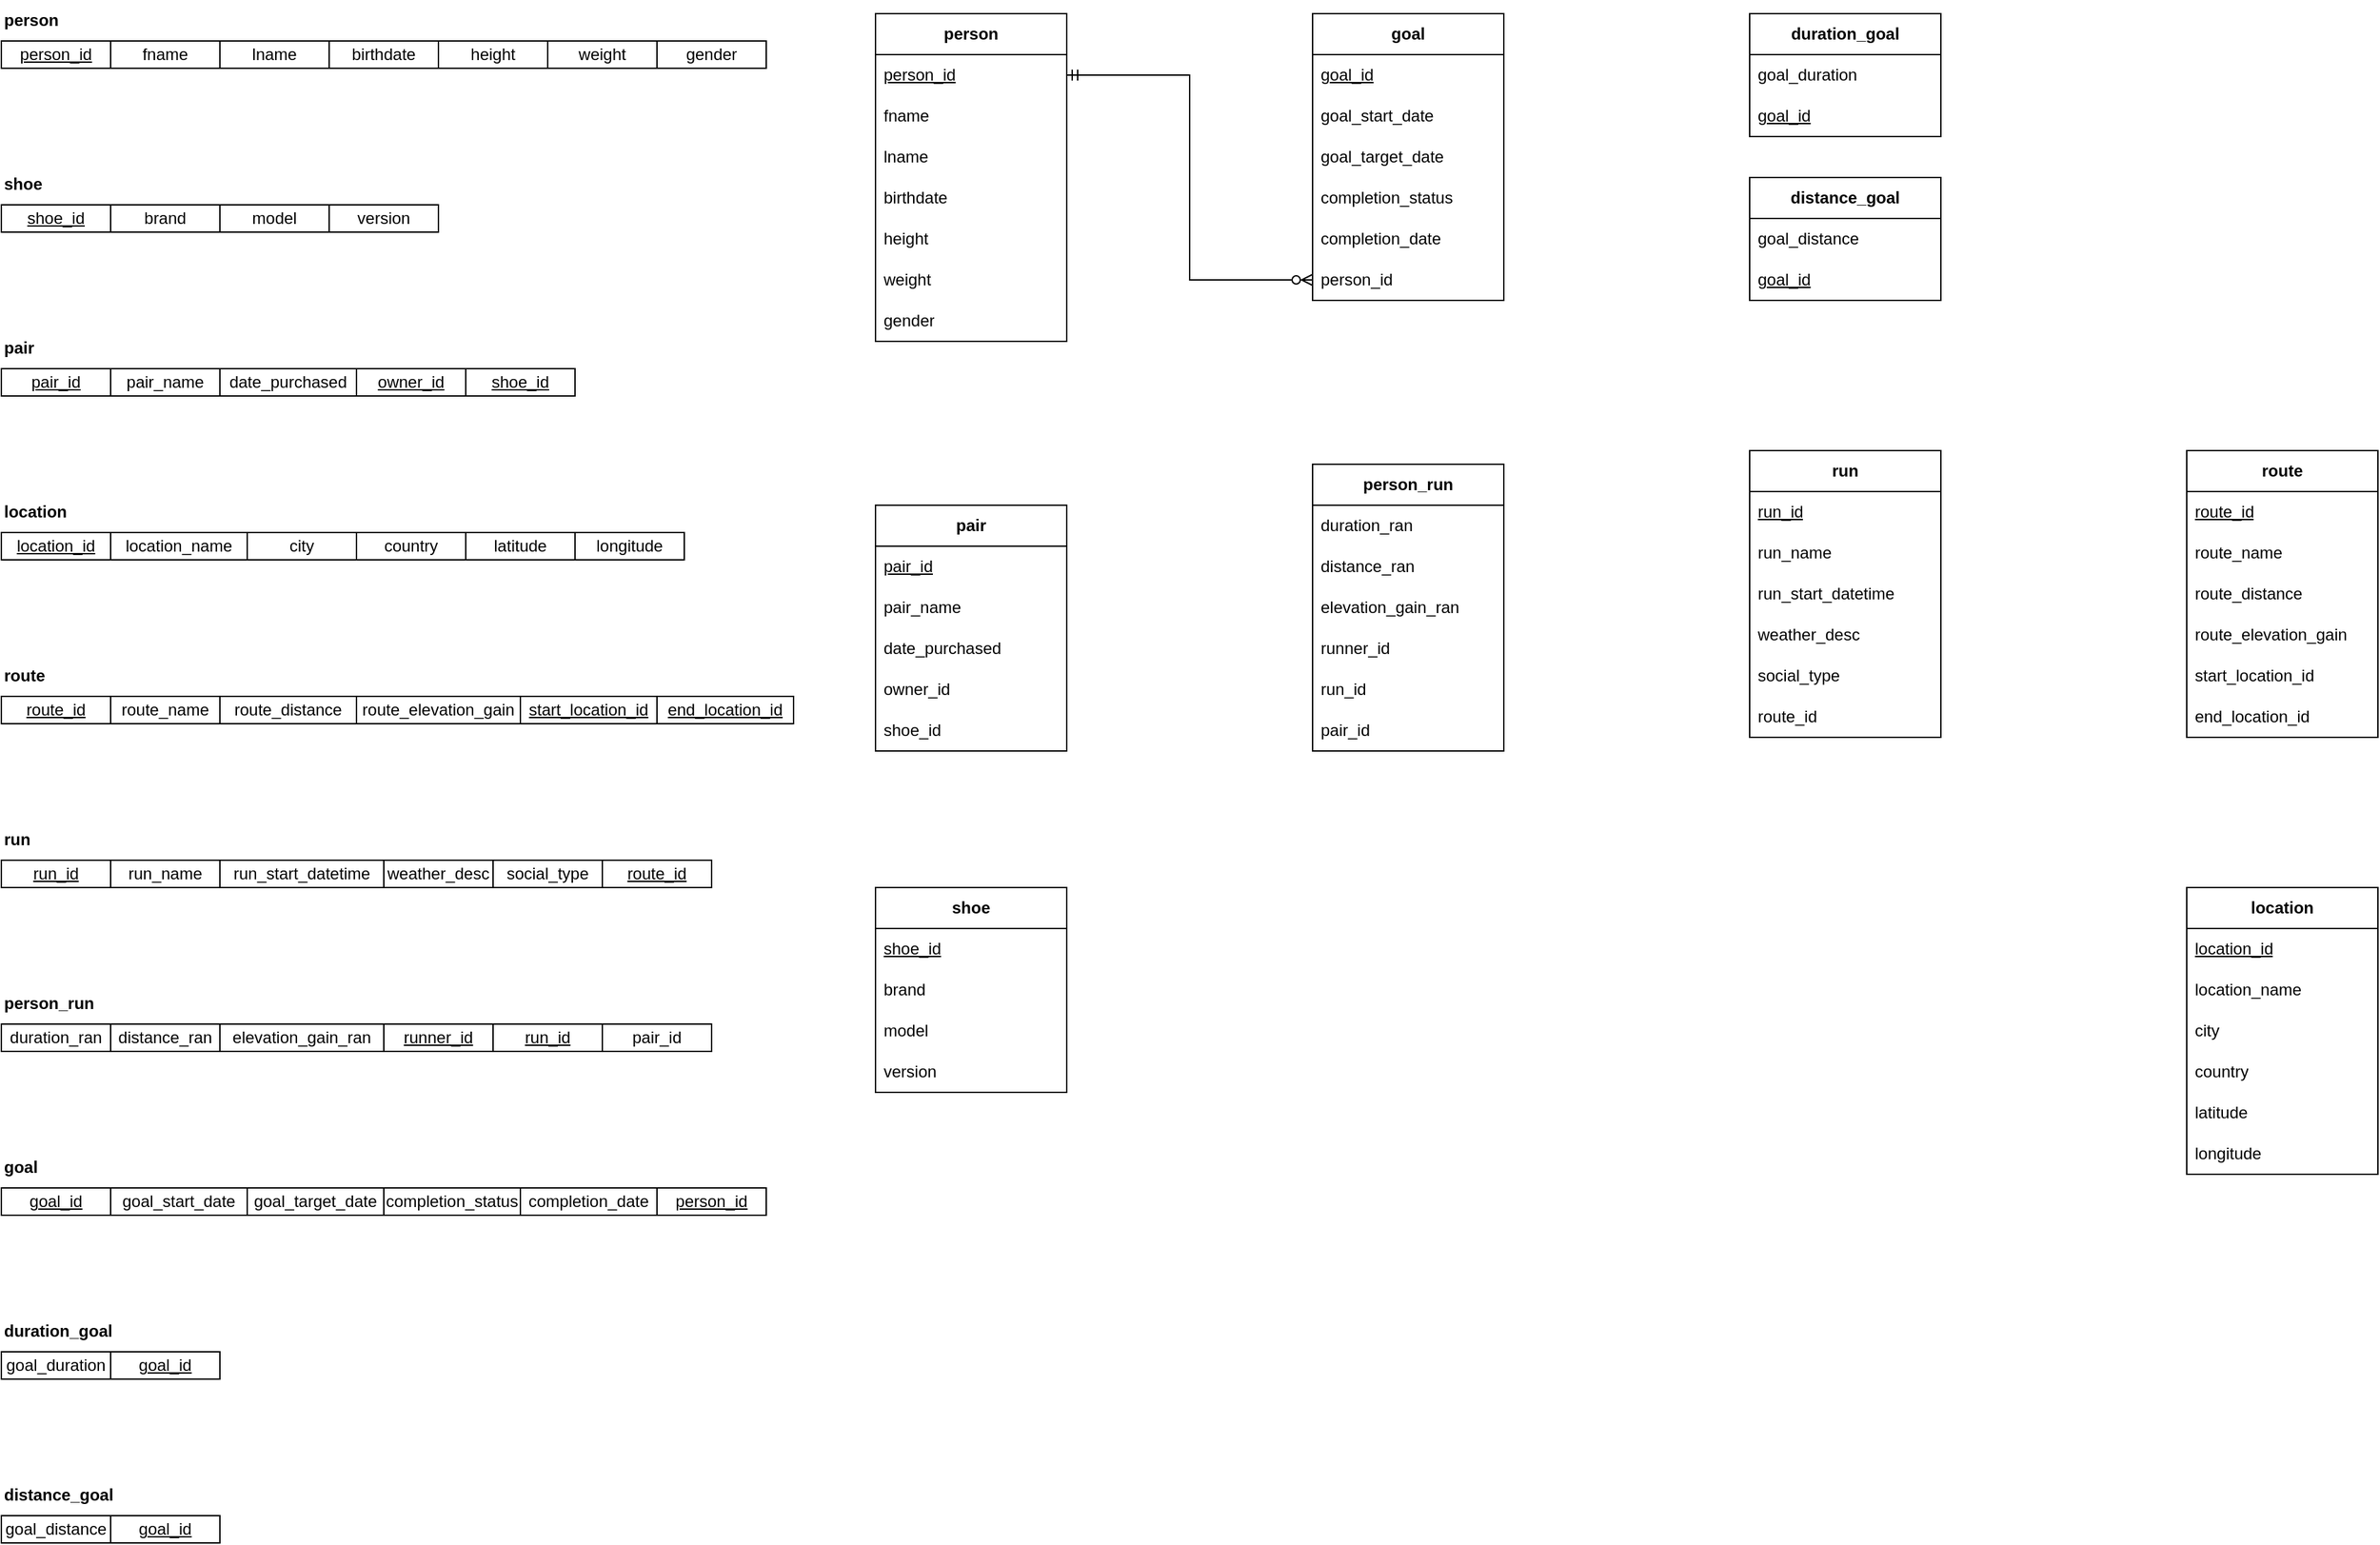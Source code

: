 <mxfile version="24.7.17">
  <diagram name="Page-1" id="NN9Ntpjx-jl_X6_2pM8p">
    <mxGraphModel dx="2049" dy="1066" grid="1" gridSize="10" guides="1" tooltips="1" connect="1" arrows="1" fold="1" page="1" pageScale="1" pageWidth="850" pageHeight="1100" math="0" shadow="0">
      <root>
        <mxCell id="0" />
        <mxCell id="1" parent="0" />
        <mxCell id="JpYg0RpFn67qtgdYz812-1" value="person" style="text;html=1;align=left;verticalAlign=middle;whiteSpace=wrap;rounded=0;fontStyle=1" parent="1" vertex="1">
          <mxGeometry x="40" y="30" width="60" height="30" as="geometry" />
        </mxCell>
        <mxCell id="JpYg0RpFn67qtgdYz812-2" value="person_id" style="rounded=0;whiteSpace=wrap;html=1;fontStyle=4" parent="1" vertex="1">
          <mxGeometry x="40" y="60" width="80" height="20" as="geometry" />
        </mxCell>
        <mxCell id="JpYg0RpFn67qtgdYz812-3" value="fname" style="rounded=0;whiteSpace=wrap;html=1;" parent="1" vertex="1">
          <mxGeometry x="120" y="60" width="80" height="20" as="geometry" />
        </mxCell>
        <mxCell id="JpYg0RpFn67qtgdYz812-4" value="lname" style="rounded=0;whiteSpace=wrap;html=1;" parent="1" vertex="1">
          <mxGeometry x="200" y="60" width="80" height="20" as="geometry" />
        </mxCell>
        <mxCell id="JpYg0RpFn67qtgdYz812-5" value="shoe" style="text;html=1;align=left;verticalAlign=middle;whiteSpace=wrap;rounded=0;fontStyle=1" parent="1" vertex="1">
          <mxGeometry x="40" y="150" width="60" height="30" as="geometry" />
        </mxCell>
        <mxCell id="JpYg0RpFn67qtgdYz812-6" value="shoe_id" style="rounded=0;whiteSpace=wrap;html=1;fontStyle=4" parent="1" vertex="1">
          <mxGeometry x="40" y="180" width="80" height="20" as="geometry" />
        </mxCell>
        <mxCell id="JpYg0RpFn67qtgdYz812-7" value="brand" style="rounded=0;whiteSpace=wrap;html=1;" parent="1" vertex="1">
          <mxGeometry x="120" y="180" width="80" height="20" as="geometry" />
        </mxCell>
        <mxCell id="JpYg0RpFn67qtgdYz812-8" value="model" style="rounded=0;whiteSpace=wrap;html=1;" parent="1" vertex="1">
          <mxGeometry x="200" y="180" width="80" height="20" as="geometry" />
        </mxCell>
        <mxCell id="JpYg0RpFn67qtgdYz812-9" value="version" style="rounded=0;whiteSpace=wrap;html=1;" parent="1" vertex="1">
          <mxGeometry x="280" y="180" width="80" height="20" as="geometry" />
        </mxCell>
        <mxCell id="JpYg0RpFn67qtgdYz812-10" value="location" style="text;html=1;align=left;verticalAlign=middle;whiteSpace=wrap;rounded=0;fontStyle=1" parent="1" vertex="1">
          <mxGeometry x="40" y="390" width="60" height="30" as="geometry" />
        </mxCell>
        <mxCell id="JpYg0RpFn67qtgdYz812-11" value="location_id" style="rounded=0;whiteSpace=wrap;html=1;fontStyle=4" parent="1" vertex="1">
          <mxGeometry x="40" y="420" width="80" height="20" as="geometry" />
        </mxCell>
        <mxCell id="JpYg0RpFn67qtgdYz812-13" value="location_name" style="rounded=0;whiteSpace=wrap;html=1;" parent="1" vertex="1">
          <mxGeometry x="120" y="420" width="100" height="20" as="geometry" />
        </mxCell>
        <mxCell id="YwOJinUkW7khNQ9SXKsT-1" value="&lt;b&gt;route&lt;/b&gt;" style="text;html=1;align=left;verticalAlign=middle;whiteSpace=wrap;rounded=0;" parent="1" vertex="1">
          <mxGeometry x="40" y="510" width="60" height="30" as="geometry" />
        </mxCell>
        <mxCell id="YwOJinUkW7khNQ9SXKsT-2" value="route_id" style="rounded=0;whiteSpace=wrap;html=1;fontStyle=4" parent="1" vertex="1">
          <mxGeometry x="40" y="540" width="80" height="20" as="geometry" />
        </mxCell>
        <mxCell id="YwOJinUkW7khNQ9SXKsT-4" value="route_name" style="rounded=0;whiteSpace=wrap;html=1;" parent="1" vertex="1">
          <mxGeometry x="120" y="540" width="80" height="20" as="geometry" />
        </mxCell>
        <mxCell id="YwOJinUkW7khNQ9SXKsT-7" value="&lt;b&gt;run&lt;/b&gt;" style="text;html=1;align=left;verticalAlign=middle;whiteSpace=wrap;rounded=0;" parent="1" vertex="1">
          <mxGeometry x="40" y="630" width="60" height="30" as="geometry" />
        </mxCell>
        <mxCell id="YwOJinUkW7khNQ9SXKsT-8" value="run_id" style="rounded=0;whiteSpace=wrap;html=1;fontStyle=4" parent="1" vertex="1">
          <mxGeometry x="40" y="660" width="80" height="20" as="geometry" />
        </mxCell>
        <mxCell id="YwOJinUkW7khNQ9SXKsT-22" value="goal" style="text;html=1;align=left;verticalAlign=middle;whiteSpace=wrap;rounded=0;fontStyle=1" parent="1" vertex="1">
          <mxGeometry x="40" y="870" width="60" height="30" as="geometry" />
        </mxCell>
        <mxCell id="YwOJinUkW7khNQ9SXKsT-23" value="goal_id" style="rounded=0;whiteSpace=wrap;html=1;fontStyle=4" parent="1" vertex="1">
          <mxGeometry x="40" y="900" width="80" height="20" as="geometry" />
        </mxCell>
        <mxCell id="YwOJinUkW7khNQ9SXKsT-24" value="goal_start_date" style="rounded=0;whiteSpace=wrap;html=1;" parent="1" vertex="1">
          <mxGeometry x="120" y="900" width="100" height="20" as="geometry" />
        </mxCell>
        <mxCell id="YwOJinUkW7khNQ9SXKsT-63" value="&lt;span style=&quot;font-weight: normal;&quot;&gt;city&lt;/span&gt;" style="rounded=0;whiteSpace=wrap;html=1;fontStyle=1" parent="1" vertex="1">
          <mxGeometry x="220" y="420" width="80" height="20" as="geometry" />
        </mxCell>
        <mxCell id="O5MvObBQWpqz5zzde_0Z-1" value="route_distance" style="rounded=0;whiteSpace=wrap;html=1;" parent="1" vertex="1">
          <mxGeometry x="200" y="540" width="100" height="20" as="geometry" />
        </mxCell>
        <mxCell id="O5MvObBQWpqz5zzde_0Z-3" value="run_name" style="rounded=0;whiteSpace=wrap;html=1;" parent="1" vertex="1">
          <mxGeometry x="120" y="660" width="80" height="20" as="geometry" />
        </mxCell>
        <mxCell id="O5MvObBQWpqz5zzde_0Z-4" value="run_start_datetime" style="rounded=0;whiteSpace=wrap;html=1;" parent="1" vertex="1">
          <mxGeometry x="200" y="660" width="120" height="20" as="geometry" />
        </mxCell>
        <mxCell id="O5MvObBQWpqz5zzde_0Z-5" value="weather_desc" style="rounded=0;whiteSpace=wrap;html=1;" parent="1" vertex="1">
          <mxGeometry x="320" y="660" width="80" height="20" as="geometry" />
        </mxCell>
        <mxCell id="O5MvObBQWpqz5zzde_0Z-6" value="social_type" style="rounded=0;whiteSpace=wrap;html=1;" parent="1" vertex="1">
          <mxGeometry x="400" y="660" width="80" height="20" as="geometry" />
        </mxCell>
        <mxCell id="ccHjg_WogXdy7Ny5kwlw-1" value="birthdate" style="rounded=0;whiteSpace=wrap;html=1;" parent="1" vertex="1">
          <mxGeometry x="280" y="60" width="80" height="20" as="geometry" />
        </mxCell>
        <mxCell id="ccHjg_WogXdy7Ny5kwlw-2" value="height" style="rounded=0;whiteSpace=wrap;html=1;" parent="1" vertex="1">
          <mxGeometry x="360" y="60" width="80" height="20" as="geometry" />
        </mxCell>
        <mxCell id="ccHjg_WogXdy7Ny5kwlw-3" value="weight" style="rounded=0;whiteSpace=wrap;html=1;" parent="1" vertex="1">
          <mxGeometry x="440" y="60" width="80" height="20" as="geometry" />
        </mxCell>
        <mxCell id="ccHjg_WogXdy7Ny5kwlw-4" value="gender" style="rounded=0;whiteSpace=wrap;html=1;" parent="1" vertex="1">
          <mxGeometry x="520" y="60" width="80" height="20" as="geometry" />
        </mxCell>
        <mxCell id="ccHjg_WogXdy7Ny5kwlw-11" value="pair" style="text;html=1;align=left;verticalAlign=middle;whiteSpace=wrap;rounded=0;fontStyle=1" parent="1" vertex="1">
          <mxGeometry x="40" y="270" width="60" height="30" as="geometry" />
        </mxCell>
        <mxCell id="ccHjg_WogXdy7Ny5kwlw-12" value="pair_id" style="rounded=0;whiteSpace=wrap;html=1;fontStyle=4" parent="1" vertex="1">
          <mxGeometry x="40" y="300" width="80" height="20" as="geometry" />
        </mxCell>
        <mxCell id="ccHjg_WogXdy7Ny5kwlw-13" value="pair_name" style="rounded=0;whiteSpace=wrap;html=1;" parent="1" vertex="1">
          <mxGeometry x="120" y="300" width="80" height="20" as="geometry" />
        </mxCell>
        <mxCell id="ccHjg_WogXdy7Ny5kwlw-14" value="date_purchased" style="rounded=0;whiteSpace=wrap;html=1;" parent="1" vertex="1">
          <mxGeometry x="200" y="300" width="100" height="20" as="geometry" />
        </mxCell>
        <mxCell id="ccHjg_WogXdy7Ny5kwlw-16" value="&lt;span style=&quot;font-weight: normal;&quot;&gt;country&lt;/span&gt;" style="rounded=0;whiteSpace=wrap;html=1;fontStyle=1" parent="1" vertex="1">
          <mxGeometry x="300" y="420" width="80" height="20" as="geometry" />
        </mxCell>
        <mxCell id="ccHjg_WogXdy7Ny5kwlw-17" value="&lt;span style=&quot;font-weight: normal;&quot;&gt;latitude&lt;/span&gt;" style="rounded=0;whiteSpace=wrap;html=1;fontStyle=1" parent="1" vertex="1">
          <mxGeometry x="380" y="420" width="80" height="20" as="geometry" />
        </mxCell>
        <mxCell id="ccHjg_WogXdy7Ny5kwlw-18" value="&lt;span style=&quot;font-weight: normal;&quot;&gt;longitude&lt;/span&gt;" style="rounded=0;whiteSpace=wrap;html=1;fontStyle=1" parent="1" vertex="1">
          <mxGeometry x="460" y="420" width="80" height="20" as="geometry" />
        </mxCell>
        <mxCell id="ccHjg_WogXdy7Ny5kwlw-19" value="route_elevation_gain" style="rounded=0;whiteSpace=wrap;html=1;" parent="1" vertex="1">
          <mxGeometry x="300" y="540" width="120" height="20" as="geometry" />
        </mxCell>
        <mxCell id="Qnsn0fsgNT4o-6MiFdot-1" value="&lt;b&gt;person_run&lt;/b&gt;" style="text;html=1;align=left;verticalAlign=middle;whiteSpace=wrap;rounded=0;" vertex="1" parent="1">
          <mxGeometry x="40" y="750" width="60" height="30" as="geometry" />
        </mxCell>
        <mxCell id="Qnsn0fsgNT4o-6MiFdot-2" value="duration_ran" style="rounded=0;whiteSpace=wrap;html=1;fontStyle=0" vertex="1" parent="1">
          <mxGeometry x="40" y="780" width="80" height="20" as="geometry" />
        </mxCell>
        <mxCell id="Qnsn0fsgNT4o-6MiFdot-3" value="distance_ran" style="rounded=0;whiteSpace=wrap;html=1;" vertex="1" parent="1">
          <mxGeometry x="120" y="780" width="80" height="20" as="geometry" />
        </mxCell>
        <mxCell id="Qnsn0fsgNT4o-6MiFdot-4" value="elevation_gain_ran" style="rounded=0;whiteSpace=wrap;html=1;" vertex="1" parent="1">
          <mxGeometry x="200" y="780" width="120" height="20" as="geometry" />
        </mxCell>
        <mxCell id="Qnsn0fsgNT4o-6MiFdot-7" value="goal_target_date" style="rounded=0;whiteSpace=wrap;html=1;" vertex="1" parent="1">
          <mxGeometry x="220" y="900" width="100" height="20" as="geometry" />
        </mxCell>
        <mxCell id="Qnsn0fsgNT4o-6MiFdot-9" value="completion_status" style="rounded=0;whiteSpace=wrap;html=1;" vertex="1" parent="1">
          <mxGeometry x="320" y="900" width="100" height="20" as="geometry" />
        </mxCell>
        <mxCell id="Qnsn0fsgNT4o-6MiFdot-10" value="completion_date" style="rounded=0;whiteSpace=wrap;html=1;" vertex="1" parent="1">
          <mxGeometry x="420" y="900" width="100" height="20" as="geometry" />
        </mxCell>
        <mxCell id="Qnsn0fsgNT4o-6MiFdot-11" value="&lt;b&gt;duration_goal&lt;/b&gt;" style="text;html=1;align=left;verticalAlign=middle;whiteSpace=wrap;rounded=0;" vertex="1" parent="1">
          <mxGeometry x="40" y="990" width="60" height="30" as="geometry" />
        </mxCell>
        <mxCell id="Qnsn0fsgNT4o-6MiFdot-12" value="goal_duration" style="rounded=0;whiteSpace=wrap;html=1;fontStyle=0" vertex="1" parent="1">
          <mxGeometry x="40" y="1020" width="80" height="20" as="geometry" />
        </mxCell>
        <mxCell id="Qnsn0fsgNT4o-6MiFdot-15" value="&lt;b&gt;distance_goal&lt;/b&gt;" style="text;html=1;align=left;verticalAlign=middle;whiteSpace=wrap;rounded=0;" vertex="1" parent="1">
          <mxGeometry x="40" y="1110" width="60" height="30" as="geometry" />
        </mxCell>
        <mxCell id="Qnsn0fsgNT4o-6MiFdot-16" value="goal_distance" style="rounded=0;whiteSpace=wrap;html=1;fontStyle=0" vertex="1" parent="1">
          <mxGeometry x="40" y="1140" width="80" height="20" as="geometry" />
        </mxCell>
        <mxCell id="Qnsn0fsgNT4o-6MiFdot-17" value="owner_id" style="rounded=0;whiteSpace=wrap;html=1;fontStyle=4" vertex="1" parent="1">
          <mxGeometry x="300" y="300" width="80" height="20" as="geometry" />
        </mxCell>
        <mxCell id="Qnsn0fsgNT4o-6MiFdot-18" value="shoe_id" style="rounded=0;whiteSpace=wrap;html=1;fontStyle=4" vertex="1" parent="1">
          <mxGeometry x="380" y="300" width="80" height="20" as="geometry" />
        </mxCell>
        <mxCell id="Qnsn0fsgNT4o-6MiFdot-19" value="runner_id" style="rounded=0;whiteSpace=wrap;html=1;fontStyle=4" vertex="1" parent="1">
          <mxGeometry x="320" y="780" width="80" height="20" as="geometry" />
        </mxCell>
        <mxCell id="Qnsn0fsgNT4o-6MiFdot-20" value="run_id" style="rounded=0;whiteSpace=wrap;html=1;fontStyle=4" vertex="1" parent="1">
          <mxGeometry x="400" y="780" width="80" height="20" as="geometry" />
        </mxCell>
        <mxCell id="Qnsn0fsgNT4o-6MiFdot-21" value="pair_id" style="rounded=0;whiteSpace=wrap;html=1;fontStyle=0" vertex="1" parent="1">
          <mxGeometry x="480" y="780" width="80" height="20" as="geometry" />
        </mxCell>
        <mxCell id="Qnsn0fsgNT4o-6MiFdot-22" value="person_id" style="rounded=0;whiteSpace=wrap;html=1;fontStyle=4" vertex="1" parent="1">
          <mxGeometry x="520" y="900" width="80" height="20" as="geometry" />
        </mxCell>
        <mxCell id="Qnsn0fsgNT4o-6MiFdot-23" value="goal_id" style="rounded=0;whiteSpace=wrap;html=1;fontStyle=4" vertex="1" parent="1">
          <mxGeometry x="120" y="1020" width="80" height="20" as="geometry" />
        </mxCell>
        <mxCell id="Qnsn0fsgNT4o-6MiFdot-24" value="goal_id" style="rounded=0;whiteSpace=wrap;html=1;fontStyle=4" vertex="1" parent="1">
          <mxGeometry x="120" y="1140" width="80" height="20" as="geometry" />
        </mxCell>
        <mxCell id="Qnsn0fsgNT4o-6MiFdot-25" value="start_location_id" style="rounded=0;whiteSpace=wrap;html=1;fontStyle=4" vertex="1" parent="1">
          <mxGeometry x="420" y="540" width="100" height="20" as="geometry" />
        </mxCell>
        <mxCell id="Qnsn0fsgNT4o-6MiFdot-27" value="end_location_id" style="rounded=0;whiteSpace=wrap;html=1;fontStyle=4" vertex="1" parent="1">
          <mxGeometry x="520" y="540" width="100" height="20" as="geometry" />
        </mxCell>
        <mxCell id="Qnsn0fsgNT4o-6MiFdot-28" value="route_id" style="rounded=0;whiteSpace=wrap;html=1;fontStyle=4" vertex="1" parent="1">
          <mxGeometry x="480" y="660" width="80" height="20" as="geometry" />
        </mxCell>
        <mxCell id="Qnsn0fsgNT4o-6MiFdot-32" value="&lt;b&gt;person&lt;/b&gt;" style="swimlane;fontStyle=0;childLayout=stackLayout;horizontal=1;startSize=30;horizontalStack=0;resizeParent=1;resizeParentMax=0;resizeLast=0;collapsible=1;marginBottom=0;whiteSpace=wrap;html=1;" vertex="1" parent="1">
          <mxGeometry x="680" y="40" width="140" height="240" as="geometry" />
        </mxCell>
        <mxCell id="Qnsn0fsgNT4o-6MiFdot-33" value="person_id" style="text;strokeColor=none;fillColor=none;align=left;verticalAlign=middle;spacingLeft=4;spacingRight=4;overflow=hidden;points=[[0,0.5],[1,0.5]];portConstraint=eastwest;rotatable=0;whiteSpace=wrap;html=1;fontStyle=4" vertex="1" parent="Qnsn0fsgNT4o-6MiFdot-32">
          <mxGeometry y="30" width="140" height="30" as="geometry" />
        </mxCell>
        <mxCell id="Qnsn0fsgNT4o-6MiFdot-34" value="fname" style="text;strokeColor=none;fillColor=none;align=left;verticalAlign=middle;spacingLeft=4;spacingRight=4;overflow=hidden;points=[[0,0.5],[1,0.5]];portConstraint=eastwest;rotatable=0;whiteSpace=wrap;html=1;" vertex="1" parent="Qnsn0fsgNT4o-6MiFdot-32">
          <mxGeometry y="60" width="140" height="30" as="geometry" />
        </mxCell>
        <mxCell id="Qnsn0fsgNT4o-6MiFdot-35" value="lname" style="text;strokeColor=none;fillColor=none;align=left;verticalAlign=middle;spacingLeft=4;spacingRight=4;overflow=hidden;points=[[0,0.5],[1,0.5]];portConstraint=eastwest;rotatable=0;whiteSpace=wrap;html=1;" vertex="1" parent="Qnsn0fsgNT4o-6MiFdot-32">
          <mxGeometry y="90" width="140" height="30" as="geometry" />
        </mxCell>
        <mxCell id="Qnsn0fsgNT4o-6MiFdot-36" value="birthdate" style="text;strokeColor=none;fillColor=none;align=left;verticalAlign=middle;spacingLeft=4;spacingRight=4;overflow=hidden;points=[[0,0.5],[1,0.5]];portConstraint=eastwest;rotatable=0;whiteSpace=wrap;html=1;" vertex="1" parent="Qnsn0fsgNT4o-6MiFdot-32">
          <mxGeometry y="120" width="140" height="30" as="geometry" />
        </mxCell>
        <mxCell id="Qnsn0fsgNT4o-6MiFdot-37" value="height" style="text;strokeColor=none;fillColor=none;align=left;verticalAlign=middle;spacingLeft=4;spacingRight=4;overflow=hidden;points=[[0,0.5],[1,0.5]];portConstraint=eastwest;rotatable=0;whiteSpace=wrap;html=1;" vertex="1" parent="Qnsn0fsgNT4o-6MiFdot-32">
          <mxGeometry y="150" width="140" height="30" as="geometry" />
        </mxCell>
        <mxCell id="Qnsn0fsgNT4o-6MiFdot-38" value="weight" style="text;strokeColor=none;fillColor=none;align=left;verticalAlign=middle;spacingLeft=4;spacingRight=4;overflow=hidden;points=[[0,0.5],[1,0.5]];portConstraint=eastwest;rotatable=0;whiteSpace=wrap;html=1;" vertex="1" parent="Qnsn0fsgNT4o-6MiFdot-32">
          <mxGeometry y="180" width="140" height="30" as="geometry" />
        </mxCell>
        <mxCell id="Qnsn0fsgNT4o-6MiFdot-39" value="gender" style="text;strokeColor=none;fillColor=none;align=left;verticalAlign=middle;spacingLeft=4;spacingRight=4;overflow=hidden;points=[[0,0.5],[1,0.5]];portConstraint=eastwest;rotatable=0;whiteSpace=wrap;html=1;" vertex="1" parent="Qnsn0fsgNT4o-6MiFdot-32">
          <mxGeometry y="210" width="140" height="30" as="geometry" />
        </mxCell>
        <mxCell id="Qnsn0fsgNT4o-6MiFdot-40" value="&lt;b&gt;shoe&lt;/b&gt;" style="swimlane;fontStyle=0;childLayout=stackLayout;horizontal=1;startSize=30;horizontalStack=0;resizeParent=1;resizeParentMax=0;resizeLast=0;collapsible=1;marginBottom=0;whiteSpace=wrap;html=1;" vertex="1" parent="1">
          <mxGeometry x="680" y="680" width="140" height="150" as="geometry" />
        </mxCell>
        <mxCell id="Qnsn0fsgNT4o-6MiFdot-41" value="shoe_id" style="text;strokeColor=none;fillColor=none;align=left;verticalAlign=middle;spacingLeft=4;spacingRight=4;overflow=hidden;points=[[0,0.5],[1,0.5]];portConstraint=eastwest;rotatable=0;whiteSpace=wrap;html=1;fontStyle=4" vertex="1" parent="Qnsn0fsgNT4o-6MiFdot-40">
          <mxGeometry y="30" width="140" height="30" as="geometry" />
        </mxCell>
        <mxCell id="Qnsn0fsgNT4o-6MiFdot-42" value="brand" style="text;strokeColor=none;fillColor=none;align=left;verticalAlign=middle;spacingLeft=4;spacingRight=4;overflow=hidden;points=[[0,0.5],[1,0.5]];portConstraint=eastwest;rotatable=0;whiteSpace=wrap;html=1;" vertex="1" parent="Qnsn0fsgNT4o-6MiFdot-40">
          <mxGeometry y="60" width="140" height="30" as="geometry" />
        </mxCell>
        <mxCell id="Qnsn0fsgNT4o-6MiFdot-43" value="model" style="text;strokeColor=none;fillColor=none;align=left;verticalAlign=middle;spacingLeft=4;spacingRight=4;overflow=hidden;points=[[0,0.5],[1,0.5]];portConstraint=eastwest;rotatable=0;whiteSpace=wrap;html=1;" vertex="1" parent="Qnsn0fsgNT4o-6MiFdot-40">
          <mxGeometry y="90" width="140" height="30" as="geometry" />
        </mxCell>
        <mxCell id="Qnsn0fsgNT4o-6MiFdot-44" value="version" style="text;strokeColor=none;fillColor=none;align=left;verticalAlign=middle;spacingLeft=4;spacingRight=4;overflow=hidden;points=[[0,0.5],[1,0.5]];portConstraint=eastwest;rotatable=0;whiteSpace=wrap;html=1;" vertex="1" parent="Qnsn0fsgNT4o-6MiFdot-40">
          <mxGeometry y="120" width="140" height="30" as="geometry" />
        </mxCell>
        <mxCell id="Qnsn0fsgNT4o-6MiFdot-48" value="&lt;b&gt;pair&lt;/b&gt;" style="swimlane;fontStyle=0;childLayout=stackLayout;horizontal=1;startSize=30;horizontalStack=0;resizeParent=1;resizeParentMax=0;resizeLast=0;collapsible=1;marginBottom=0;whiteSpace=wrap;html=1;" vertex="1" parent="1">
          <mxGeometry x="680" y="400" width="140" height="180" as="geometry" />
        </mxCell>
        <mxCell id="Qnsn0fsgNT4o-6MiFdot-49" value="pair_id" style="text;strokeColor=none;fillColor=none;align=left;verticalAlign=middle;spacingLeft=4;spacingRight=4;overflow=hidden;points=[[0,0.5],[1,0.5]];portConstraint=eastwest;rotatable=0;whiteSpace=wrap;html=1;fontStyle=4" vertex="1" parent="Qnsn0fsgNT4o-6MiFdot-48">
          <mxGeometry y="30" width="140" height="30" as="geometry" />
        </mxCell>
        <mxCell id="Qnsn0fsgNT4o-6MiFdot-50" value="pair_name" style="text;strokeColor=none;fillColor=none;align=left;verticalAlign=middle;spacingLeft=4;spacingRight=4;overflow=hidden;points=[[0,0.5],[1,0.5]];portConstraint=eastwest;rotatable=0;whiteSpace=wrap;html=1;" vertex="1" parent="Qnsn0fsgNT4o-6MiFdot-48">
          <mxGeometry y="60" width="140" height="30" as="geometry" />
        </mxCell>
        <mxCell id="Qnsn0fsgNT4o-6MiFdot-51" value="date_purchased" style="text;strokeColor=none;fillColor=none;align=left;verticalAlign=middle;spacingLeft=4;spacingRight=4;overflow=hidden;points=[[0,0.5],[1,0.5]];portConstraint=eastwest;rotatable=0;whiteSpace=wrap;html=1;" vertex="1" parent="Qnsn0fsgNT4o-6MiFdot-48">
          <mxGeometry y="90" width="140" height="30" as="geometry" />
        </mxCell>
        <mxCell id="Qnsn0fsgNT4o-6MiFdot-52" value="owner_id" style="text;strokeColor=none;fillColor=none;align=left;verticalAlign=middle;spacingLeft=4;spacingRight=4;overflow=hidden;points=[[0,0.5],[1,0.5]];portConstraint=eastwest;rotatable=0;whiteSpace=wrap;html=1;" vertex="1" parent="Qnsn0fsgNT4o-6MiFdot-48">
          <mxGeometry y="120" width="140" height="30" as="geometry" />
        </mxCell>
        <mxCell id="Qnsn0fsgNT4o-6MiFdot-53" value="shoe_id" style="text;strokeColor=none;fillColor=none;align=left;verticalAlign=middle;spacingLeft=4;spacingRight=4;overflow=hidden;points=[[0,0.5],[1,0.5]];portConstraint=eastwest;rotatable=0;whiteSpace=wrap;html=1;" vertex="1" parent="Qnsn0fsgNT4o-6MiFdot-48">
          <mxGeometry y="150" width="140" height="30" as="geometry" />
        </mxCell>
        <mxCell id="Qnsn0fsgNT4o-6MiFdot-54" value="&lt;b&gt;location&lt;/b&gt;" style="swimlane;fontStyle=0;childLayout=stackLayout;horizontal=1;startSize=30;horizontalStack=0;resizeParent=1;resizeParentMax=0;resizeLast=0;collapsible=1;marginBottom=0;whiteSpace=wrap;html=1;" vertex="1" parent="1">
          <mxGeometry x="1640" y="680" width="140" height="210" as="geometry" />
        </mxCell>
        <mxCell id="Qnsn0fsgNT4o-6MiFdot-55" value="location_id" style="text;strokeColor=none;fillColor=none;align=left;verticalAlign=middle;spacingLeft=4;spacingRight=4;overflow=hidden;points=[[0,0.5],[1,0.5]];portConstraint=eastwest;rotatable=0;whiteSpace=wrap;html=1;fontStyle=4" vertex="1" parent="Qnsn0fsgNT4o-6MiFdot-54">
          <mxGeometry y="30" width="140" height="30" as="geometry" />
        </mxCell>
        <mxCell id="Qnsn0fsgNT4o-6MiFdot-56" value="location_name" style="text;strokeColor=none;fillColor=none;align=left;verticalAlign=middle;spacingLeft=4;spacingRight=4;overflow=hidden;points=[[0,0.5],[1,0.5]];portConstraint=eastwest;rotatable=0;whiteSpace=wrap;html=1;" vertex="1" parent="Qnsn0fsgNT4o-6MiFdot-54">
          <mxGeometry y="60" width="140" height="30" as="geometry" />
        </mxCell>
        <mxCell id="Qnsn0fsgNT4o-6MiFdot-57" value="city" style="text;strokeColor=none;fillColor=none;align=left;verticalAlign=middle;spacingLeft=4;spacingRight=4;overflow=hidden;points=[[0,0.5],[1,0.5]];portConstraint=eastwest;rotatable=0;whiteSpace=wrap;html=1;" vertex="1" parent="Qnsn0fsgNT4o-6MiFdot-54">
          <mxGeometry y="90" width="140" height="30" as="geometry" />
        </mxCell>
        <mxCell id="Qnsn0fsgNT4o-6MiFdot-58" value="country" style="text;strokeColor=none;fillColor=none;align=left;verticalAlign=middle;spacingLeft=4;spacingRight=4;overflow=hidden;points=[[0,0.5],[1,0.5]];portConstraint=eastwest;rotatable=0;whiteSpace=wrap;html=1;" vertex="1" parent="Qnsn0fsgNT4o-6MiFdot-54">
          <mxGeometry y="120" width="140" height="30" as="geometry" />
        </mxCell>
        <mxCell id="Qnsn0fsgNT4o-6MiFdot-59" value="latitude" style="text;strokeColor=none;fillColor=none;align=left;verticalAlign=middle;spacingLeft=4;spacingRight=4;overflow=hidden;points=[[0,0.5],[1,0.5]];portConstraint=eastwest;rotatable=0;whiteSpace=wrap;html=1;" vertex="1" parent="Qnsn0fsgNT4o-6MiFdot-54">
          <mxGeometry y="150" width="140" height="30" as="geometry" />
        </mxCell>
        <mxCell id="Qnsn0fsgNT4o-6MiFdot-60" value="longitude" style="text;strokeColor=none;fillColor=none;align=left;verticalAlign=middle;spacingLeft=4;spacingRight=4;overflow=hidden;points=[[0,0.5],[1,0.5]];portConstraint=eastwest;rotatable=0;whiteSpace=wrap;html=1;" vertex="1" parent="Qnsn0fsgNT4o-6MiFdot-54">
          <mxGeometry y="180" width="140" height="30" as="geometry" />
        </mxCell>
        <mxCell id="Qnsn0fsgNT4o-6MiFdot-62" value="&lt;b&gt;route&lt;/b&gt;" style="swimlane;fontStyle=0;childLayout=stackLayout;horizontal=1;startSize=30;horizontalStack=0;resizeParent=1;resizeParentMax=0;resizeLast=0;collapsible=1;marginBottom=0;whiteSpace=wrap;html=1;" vertex="1" parent="1">
          <mxGeometry x="1640" y="360" width="140" height="210" as="geometry" />
        </mxCell>
        <mxCell id="Qnsn0fsgNT4o-6MiFdot-63" value="route_id" style="text;strokeColor=none;fillColor=none;align=left;verticalAlign=middle;spacingLeft=4;spacingRight=4;overflow=hidden;points=[[0,0.5],[1,0.5]];portConstraint=eastwest;rotatable=0;whiteSpace=wrap;html=1;fontStyle=4" vertex="1" parent="Qnsn0fsgNT4o-6MiFdot-62">
          <mxGeometry y="30" width="140" height="30" as="geometry" />
        </mxCell>
        <mxCell id="Qnsn0fsgNT4o-6MiFdot-64" value="route_name" style="text;strokeColor=none;fillColor=none;align=left;verticalAlign=middle;spacingLeft=4;spacingRight=4;overflow=hidden;points=[[0,0.5],[1,0.5]];portConstraint=eastwest;rotatable=0;whiteSpace=wrap;html=1;" vertex="1" parent="Qnsn0fsgNT4o-6MiFdot-62">
          <mxGeometry y="60" width="140" height="30" as="geometry" />
        </mxCell>
        <mxCell id="Qnsn0fsgNT4o-6MiFdot-65" value="route_distance" style="text;strokeColor=none;fillColor=none;align=left;verticalAlign=middle;spacingLeft=4;spacingRight=4;overflow=hidden;points=[[0,0.5],[1,0.5]];portConstraint=eastwest;rotatable=0;whiteSpace=wrap;html=1;" vertex="1" parent="Qnsn0fsgNT4o-6MiFdot-62">
          <mxGeometry y="90" width="140" height="30" as="geometry" />
        </mxCell>
        <mxCell id="Qnsn0fsgNT4o-6MiFdot-66" value="route_elevation_gain" style="text;strokeColor=none;fillColor=none;align=left;verticalAlign=middle;spacingLeft=4;spacingRight=4;overflow=hidden;points=[[0,0.5],[1,0.5]];portConstraint=eastwest;rotatable=0;whiteSpace=wrap;html=1;" vertex="1" parent="Qnsn0fsgNT4o-6MiFdot-62">
          <mxGeometry y="120" width="140" height="30" as="geometry" />
        </mxCell>
        <mxCell id="Qnsn0fsgNT4o-6MiFdot-67" value="start_location_id" style="text;strokeColor=none;fillColor=none;align=left;verticalAlign=middle;spacingLeft=4;spacingRight=4;overflow=hidden;points=[[0,0.5],[1,0.5]];portConstraint=eastwest;rotatable=0;whiteSpace=wrap;html=1;" vertex="1" parent="Qnsn0fsgNT4o-6MiFdot-62">
          <mxGeometry y="150" width="140" height="30" as="geometry" />
        </mxCell>
        <mxCell id="Qnsn0fsgNT4o-6MiFdot-68" value="end_location_id" style="text;strokeColor=none;fillColor=none;align=left;verticalAlign=middle;spacingLeft=4;spacingRight=4;overflow=hidden;points=[[0,0.5],[1,0.5]];portConstraint=eastwest;rotatable=0;whiteSpace=wrap;html=1;" vertex="1" parent="Qnsn0fsgNT4o-6MiFdot-62">
          <mxGeometry y="180" width="140" height="30" as="geometry" />
        </mxCell>
        <mxCell id="Qnsn0fsgNT4o-6MiFdot-69" value="&lt;b&gt;run&lt;/b&gt;" style="swimlane;fontStyle=0;childLayout=stackLayout;horizontal=1;startSize=30;horizontalStack=0;resizeParent=1;resizeParentMax=0;resizeLast=0;collapsible=1;marginBottom=0;whiteSpace=wrap;html=1;" vertex="1" parent="1">
          <mxGeometry x="1320" y="360" width="140" height="210" as="geometry" />
        </mxCell>
        <mxCell id="Qnsn0fsgNT4o-6MiFdot-70" value="run_id" style="text;strokeColor=none;fillColor=none;align=left;verticalAlign=middle;spacingLeft=4;spacingRight=4;overflow=hidden;points=[[0,0.5],[1,0.5]];portConstraint=eastwest;rotatable=0;whiteSpace=wrap;html=1;fontStyle=4" vertex="1" parent="Qnsn0fsgNT4o-6MiFdot-69">
          <mxGeometry y="30" width="140" height="30" as="geometry" />
        </mxCell>
        <mxCell id="Qnsn0fsgNT4o-6MiFdot-71" value="run_name" style="text;strokeColor=none;fillColor=none;align=left;verticalAlign=middle;spacingLeft=4;spacingRight=4;overflow=hidden;points=[[0,0.5],[1,0.5]];portConstraint=eastwest;rotatable=0;whiteSpace=wrap;html=1;" vertex="1" parent="Qnsn0fsgNT4o-6MiFdot-69">
          <mxGeometry y="60" width="140" height="30" as="geometry" />
        </mxCell>
        <mxCell id="Qnsn0fsgNT4o-6MiFdot-72" value="run_start_datetime" style="text;strokeColor=none;fillColor=none;align=left;verticalAlign=middle;spacingLeft=4;spacingRight=4;overflow=hidden;points=[[0,0.5],[1,0.5]];portConstraint=eastwest;rotatable=0;whiteSpace=wrap;html=1;" vertex="1" parent="Qnsn0fsgNT4o-6MiFdot-69">
          <mxGeometry y="90" width="140" height="30" as="geometry" />
        </mxCell>
        <mxCell id="Qnsn0fsgNT4o-6MiFdot-73" value="weather_desc" style="text;strokeColor=none;fillColor=none;align=left;verticalAlign=middle;spacingLeft=4;spacingRight=4;overflow=hidden;points=[[0,0.5],[1,0.5]];portConstraint=eastwest;rotatable=0;whiteSpace=wrap;html=1;" vertex="1" parent="Qnsn0fsgNT4o-6MiFdot-69">
          <mxGeometry y="120" width="140" height="30" as="geometry" />
        </mxCell>
        <mxCell id="Qnsn0fsgNT4o-6MiFdot-74" value="social_type" style="text;strokeColor=none;fillColor=none;align=left;verticalAlign=middle;spacingLeft=4;spacingRight=4;overflow=hidden;points=[[0,0.5],[1,0.5]];portConstraint=eastwest;rotatable=0;whiteSpace=wrap;html=1;" vertex="1" parent="Qnsn0fsgNT4o-6MiFdot-69">
          <mxGeometry y="150" width="140" height="30" as="geometry" />
        </mxCell>
        <mxCell id="Qnsn0fsgNT4o-6MiFdot-75" value="route_id" style="text;strokeColor=none;fillColor=none;align=left;verticalAlign=middle;spacingLeft=4;spacingRight=4;overflow=hidden;points=[[0,0.5],[1,0.5]];portConstraint=eastwest;rotatable=0;whiteSpace=wrap;html=1;" vertex="1" parent="Qnsn0fsgNT4o-6MiFdot-69">
          <mxGeometry y="180" width="140" height="30" as="geometry" />
        </mxCell>
        <mxCell id="Qnsn0fsgNT4o-6MiFdot-76" value="&lt;b&gt;person_run&lt;/b&gt;" style="swimlane;fontStyle=0;childLayout=stackLayout;horizontal=1;startSize=30;horizontalStack=0;resizeParent=1;resizeParentMax=0;resizeLast=0;collapsible=1;marginBottom=0;whiteSpace=wrap;html=1;" vertex="1" parent="1">
          <mxGeometry x="1000" y="370" width="140" height="210" as="geometry" />
        </mxCell>
        <mxCell id="Qnsn0fsgNT4o-6MiFdot-77" value="duration_ran" style="text;strokeColor=none;fillColor=none;align=left;verticalAlign=middle;spacingLeft=4;spacingRight=4;overflow=hidden;points=[[0,0.5],[1,0.5]];portConstraint=eastwest;rotatable=0;whiteSpace=wrap;html=1;fontStyle=0" vertex="1" parent="Qnsn0fsgNT4o-6MiFdot-76">
          <mxGeometry y="30" width="140" height="30" as="geometry" />
        </mxCell>
        <mxCell id="Qnsn0fsgNT4o-6MiFdot-78" value="distance_ran" style="text;strokeColor=none;fillColor=none;align=left;verticalAlign=middle;spacingLeft=4;spacingRight=4;overflow=hidden;points=[[0,0.5],[1,0.5]];portConstraint=eastwest;rotatable=0;whiteSpace=wrap;html=1;" vertex="1" parent="Qnsn0fsgNT4o-6MiFdot-76">
          <mxGeometry y="60" width="140" height="30" as="geometry" />
        </mxCell>
        <mxCell id="Qnsn0fsgNT4o-6MiFdot-79" value="elevation_gain_ran" style="text;strokeColor=none;fillColor=none;align=left;verticalAlign=middle;spacingLeft=4;spacingRight=4;overflow=hidden;points=[[0,0.5],[1,0.5]];portConstraint=eastwest;rotatable=0;whiteSpace=wrap;html=1;" vertex="1" parent="Qnsn0fsgNT4o-6MiFdot-76">
          <mxGeometry y="90" width="140" height="30" as="geometry" />
        </mxCell>
        <mxCell id="Qnsn0fsgNT4o-6MiFdot-80" value="runner_id" style="text;strokeColor=none;fillColor=none;align=left;verticalAlign=middle;spacingLeft=4;spacingRight=4;overflow=hidden;points=[[0,0.5],[1,0.5]];portConstraint=eastwest;rotatable=0;whiteSpace=wrap;html=1;" vertex="1" parent="Qnsn0fsgNT4o-6MiFdot-76">
          <mxGeometry y="120" width="140" height="30" as="geometry" />
        </mxCell>
        <mxCell id="Qnsn0fsgNT4o-6MiFdot-81" value="run_id" style="text;strokeColor=none;fillColor=none;align=left;verticalAlign=middle;spacingLeft=4;spacingRight=4;overflow=hidden;points=[[0,0.5],[1,0.5]];portConstraint=eastwest;rotatable=0;whiteSpace=wrap;html=1;" vertex="1" parent="Qnsn0fsgNT4o-6MiFdot-76">
          <mxGeometry y="150" width="140" height="30" as="geometry" />
        </mxCell>
        <mxCell id="Qnsn0fsgNT4o-6MiFdot-82" value="pair_id" style="text;strokeColor=none;fillColor=none;align=left;verticalAlign=middle;spacingLeft=4;spacingRight=4;overflow=hidden;points=[[0,0.5],[1,0.5]];portConstraint=eastwest;rotatable=0;whiteSpace=wrap;html=1;" vertex="1" parent="Qnsn0fsgNT4o-6MiFdot-76">
          <mxGeometry y="180" width="140" height="30" as="geometry" />
        </mxCell>
        <mxCell id="Qnsn0fsgNT4o-6MiFdot-83" value="&lt;b&gt;goal&lt;/b&gt;" style="swimlane;fontStyle=0;childLayout=stackLayout;horizontal=1;startSize=30;horizontalStack=0;resizeParent=1;resizeParentMax=0;resizeLast=0;collapsible=1;marginBottom=0;whiteSpace=wrap;html=1;" vertex="1" parent="1">
          <mxGeometry x="1000" y="40" width="140" height="210" as="geometry" />
        </mxCell>
        <mxCell id="Qnsn0fsgNT4o-6MiFdot-84" value="goal_id" style="text;strokeColor=none;fillColor=none;align=left;verticalAlign=middle;spacingLeft=4;spacingRight=4;overflow=hidden;points=[[0,0.5],[1,0.5]];portConstraint=eastwest;rotatable=0;whiteSpace=wrap;html=1;fontStyle=4" vertex="1" parent="Qnsn0fsgNT4o-6MiFdot-83">
          <mxGeometry y="30" width="140" height="30" as="geometry" />
        </mxCell>
        <mxCell id="Qnsn0fsgNT4o-6MiFdot-85" value="goal_start_date" style="text;strokeColor=none;fillColor=none;align=left;verticalAlign=middle;spacingLeft=4;spacingRight=4;overflow=hidden;points=[[0,0.5],[1,0.5]];portConstraint=eastwest;rotatable=0;whiteSpace=wrap;html=1;" vertex="1" parent="Qnsn0fsgNT4o-6MiFdot-83">
          <mxGeometry y="60" width="140" height="30" as="geometry" />
        </mxCell>
        <mxCell id="Qnsn0fsgNT4o-6MiFdot-86" value="goal_target_date" style="text;strokeColor=none;fillColor=none;align=left;verticalAlign=middle;spacingLeft=4;spacingRight=4;overflow=hidden;points=[[0,0.5],[1,0.5]];portConstraint=eastwest;rotatable=0;whiteSpace=wrap;html=1;" vertex="1" parent="Qnsn0fsgNT4o-6MiFdot-83">
          <mxGeometry y="90" width="140" height="30" as="geometry" />
        </mxCell>
        <mxCell id="Qnsn0fsgNT4o-6MiFdot-87" value="completion_status" style="text;strokeColor=none;fillColor=none;align=left;verticalAlign=middle;spacingLeft=4;spacingRight=4;overflow=hidden;points=[[0,0.5],[1,0.5]];portConstraint=eastwest;rotatable=0;whiteSpace=wrap;html=1;" vertex="1" parent="Qnsn0fsgNT4o-6MiFdot-83">
          <mxGeometry y="120" width="140" height="30" as="geometry" />
        </mxCell>
        <mxCell id="Qnsn0fsgNT4o-6MiFdot-88" value="completion_date" style="text;strokeColor=none;fillColor=none;align=left;verticalAlign=middle;spacingLeft=4;spacingRight=4;overflow=hidden;points=[[0,0.5],[1,0.5]];portConstraint=eastwest;rotatable=0;whiteSpace=wrap;html=1;" vertex="1" parent="Qnsn0fsgNT4o-6MiFdot-83">
          <mxGeometry y="150" width="140" height="30" as="geometry" />
        </mxCell>
        <mxCell id="Qnsn0fsgNT4o-6MiFdot-89" value="person_id" style="text;strokeColor=none;fillColor=none;align=left;verticalAlign=middle;spacingLeft=4;spacingRight=4;overflow=hidden;points=[[0,0.5],[1,0.5]];portConstraint=eastwest;rotatable=0;whiteSpace=wrap;html=1;" vertex="1" parent="Qnsn0fsgNT4o-6MiFdot-83">
          <mxGeometry y="180" width="140" height="30" as="geometry" />
        </mxCell>
        <mxCell id="Qnsn0fsgNT4o-6MiFdot-90" value="&lt;b&gt;duration_goal&lt;/b&gt;" style="swimlane;fontStyle=0;childLayout=stackLayout;horizontal=1;startSize=30;horizontalStack=0;resizeParent=1;resizeParentMax=0;resizeLast=0;collapsible=1;marginBottom=0;whiteSpace=wrap;html=1;" vertex="1" parent="1">
          <mxGeometry x="1320" y="40" width="140" height="90" as="geometry" />
        </mxCell>
        <mxCell id="Qnsn0fsgNT4o-6MiFdot-91" value="goal_duration" style="text;strokeColor=none;fillColor=none;align=left;verticalAlign=middle;spacingLeft=4;spacingRight=4;overflow=hidden;points=[[0,0.5],[1,0.5]];portConstraint=eastwest;rotatable=0;whiteSpace=wrap;html=1;fontStyle=0" vertex="1" parent="Qnsn0fsgNT4o-6MiFdot-90">
          <mxGeometry y="30" width="140" height="30" as="geometry" />
        </mxCell>
        <mxCell id="Qnsn0fsgNT4o-6MiFdot-92" value="goal_id" style="text;strokeColor=none;fillColor=none;align=left;verticalAlign=middle;spacingLeft=4;spacingRight=4;overflow=hidden;points=[[0,0.5],[1,0.5]];portConstraint=eastwest;rotatable=0;whiteSpace=wrap;html=1;fontStyle=4" vertex="1" parent="Qnsn0fsgNT4o-6MiFdot-90">
          <mxGeometry y="60" width="140" height="30" as="geometry" />
        </mxCell>
        <mxCell id="Qnsn0fsgNT4o-6MiFdot-97" value="&lt;b&gt;distance_goal&lt;/b&gt;" style="swimlane;fontStyle=0;childLayout=stackLayout;horizontal=1;startSize=30;horizontalStack=0;resizeParent=1;resizeParentMax=0;resizeLast=0;collapsible=1;marginBottom=0;whiteSpace=wrap;html=1;" vertex="1" parent="1">
          <mxGeometry x="1320" y="160" width="140" height="90" as="geometry" />
        </mxCell>
        <mxCell id="Qnsn0fsgNT4o-6MiFdot-98" value="goal_distance" style="text;strokeColor=none;fillColor=none;align=left;verticalAlign=middle;spacingLeft=4;spacingRight=4;overflow=hidden;points=[[0,0.5],[1,0.5]];portConstraint=eastwest;rotatable=0;whiteSpace=wrap;html=1;fontStyle=0" vertex="1" parent="Qnsn0fsgNT4o-6MiFdot-97">
          <mxGeometry y="30" width="140" height="30" as="geometry" />
        </mxCell>
        <mxCell id="Qnsn0fsgNT4o-6MiFdot-99" value="goal_id" style="text;strokeColor=none;fillColor=none;align=left;verticalAlign=middle;spacingLeft=4;spacingRight=4;overflow=hidden;points=[[0,0.5],[1,0.5]];portConstraint=eastwest;rotatable=0;whiteSpace=wrap;html=1;fontStyle=4" vertex="1" parent="Qnsn0fsgNT4o-6MiFdot-97">
          <mxGeometry y="60" width="140" height="30" as="geometry" />
        </mxCell>
        <mxCell id="Qnsn0fsgNT4o-6MiFdot-101" style="edgeStyle=orthogonalEdgeStyle;rounded=0;orthogonalLoop=1;jettySize=auto;html=1;entryX=0;entryY=0.5;entryDx=0;entryDy=0;endArrow=ERzeroToMany;endFill=0;startArrow=ERmandOne;startFill=0;" edge="1" parent="1" source="Qnsn0fsgNT4o-6MiFdot-33" target="Qnsn0fsgNT4o-6MiFdot-89">
          <mxGeometry relative="1" as="geometry" />
        </mxCell>
      </root>
    </mxGraphModel>
  </diagram>
</mxfile>
